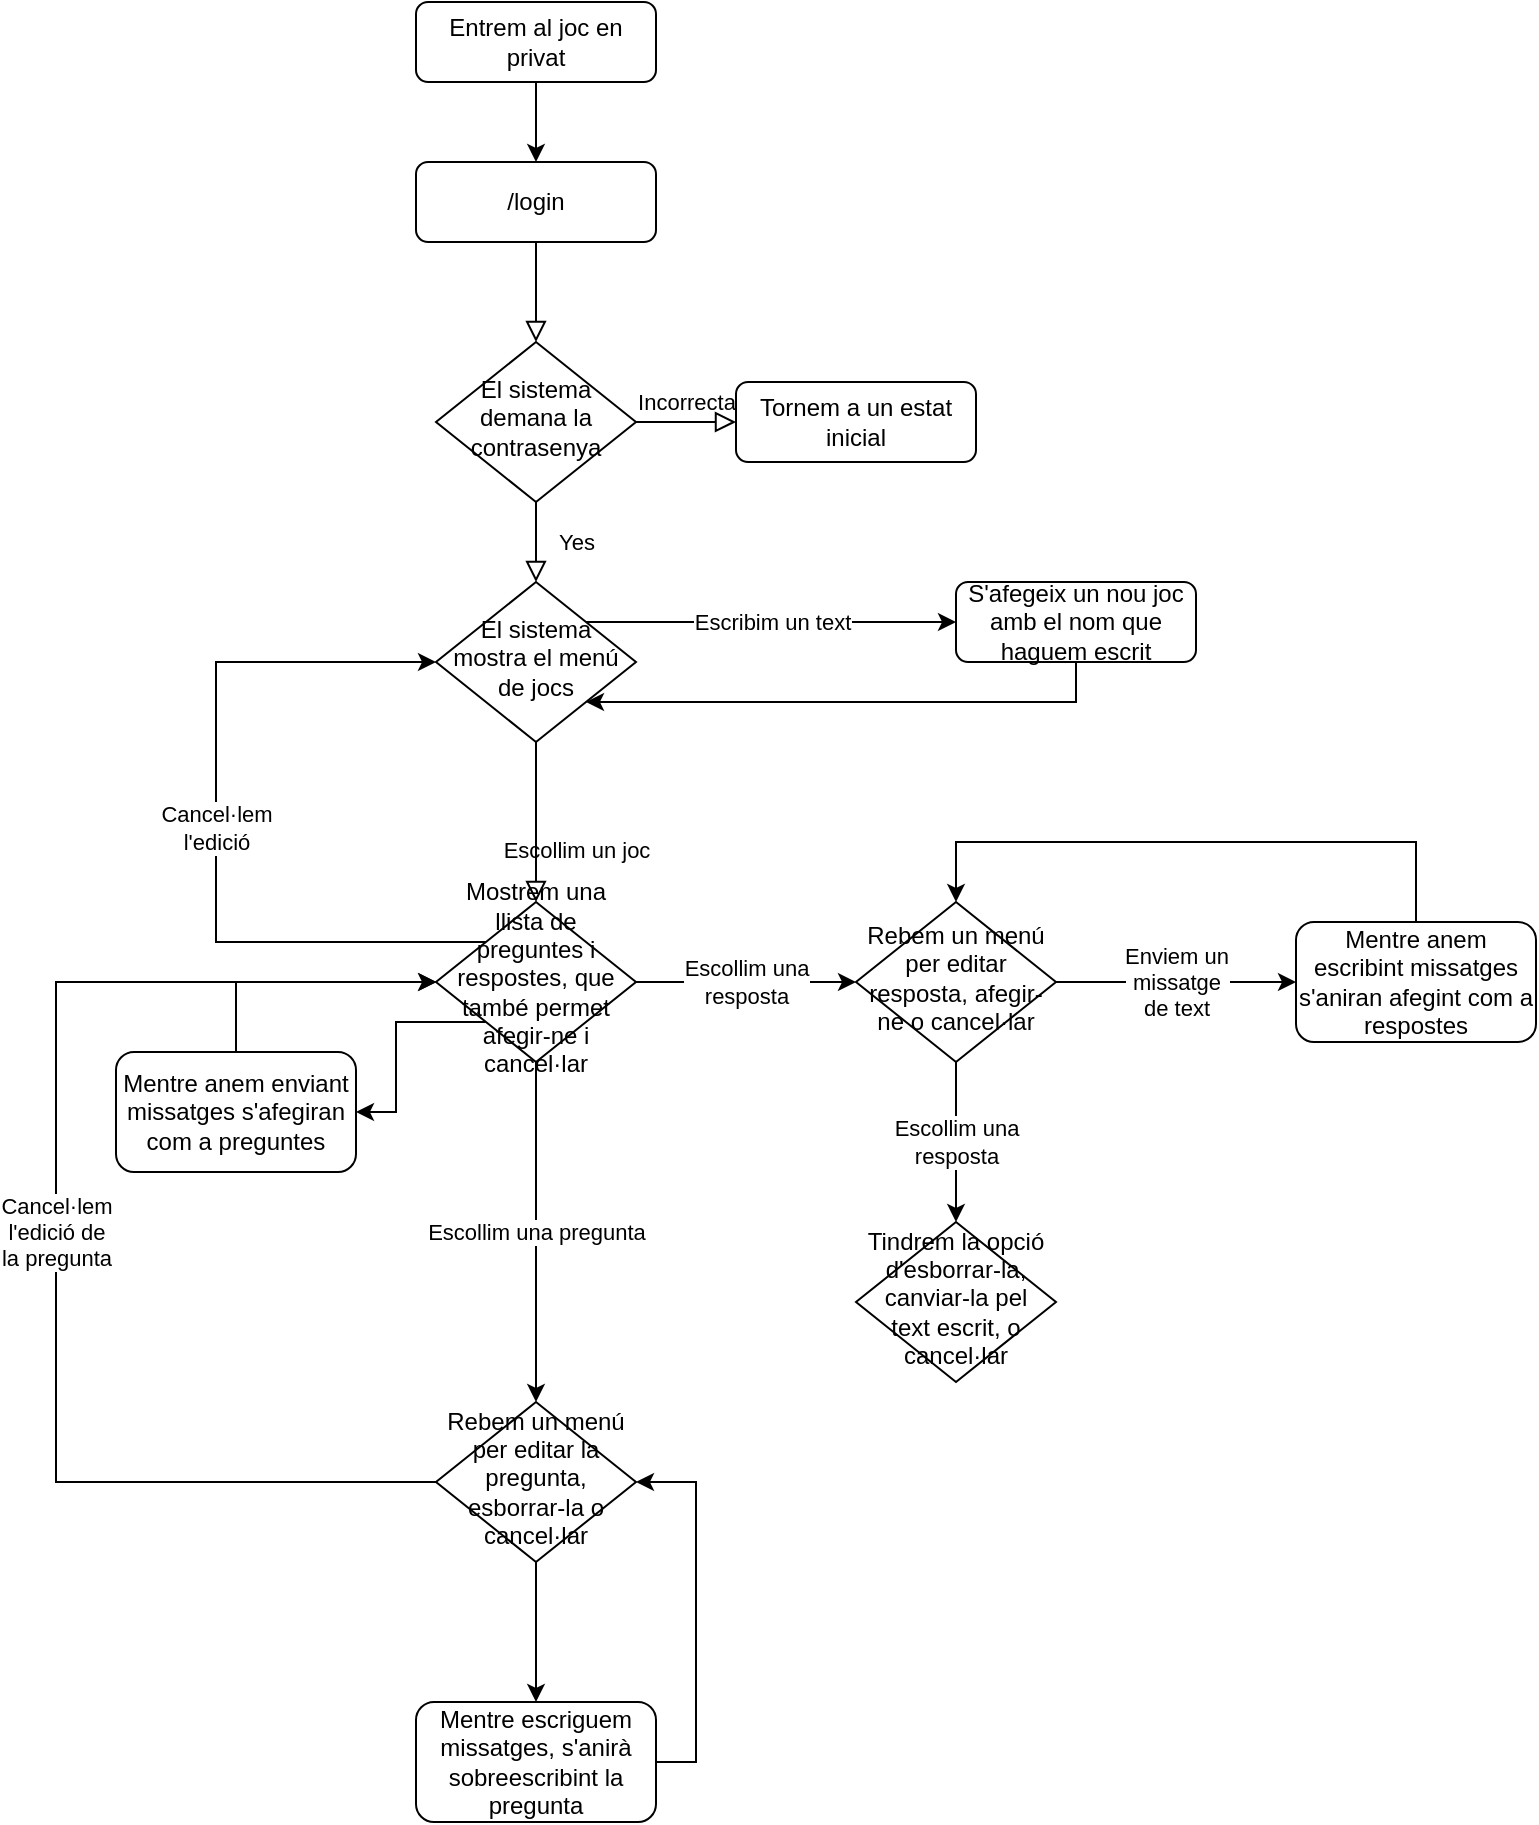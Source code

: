 <mxfile version="14.5.1" type="device"><diagram id="C5RBs43oDa-KdzZeNtuy" name="Page-1"><mxGraphModel dx="1102" dy="791" grid="1" gridSize="10" guides="1" tooltips="1" connect="1" arrows="1" fold="1" page="1" pageScale="1" pageWidth="827" pageHeight="1169" math="0" shadow="0"><root><mxCell id="WIyWlLk6GJQsqaUBKTNV-0"/><mxCell id="WIyWlLk6GJQsqaUBKTNV-1" parent="WIyWlLk6GJQsqaUBKTNV-0"/><mxCell id="WIyWlLk6GJQsqaUBKTNV-2" value="" style="rounded=0;html=1;jettySize=auto;orthogonalLoop=1;fontSize=11;endArrow=block;endFill=0;endSize=8;strokeWidth=1;shadow=0;labelBackgroundColor=none;edgeStyle=orthogonalEdgeStyle;" parent="WIyWlLk6GJQsqaUBKTNV-1" source="WIyWlLk6GJQsqaUBKTNV-3" target="WIyWlLk6GJQsqaUBKTNV-6" edge="1"><mxGeometry relative="1" as="geometry"/></mxCell><mxCell id="WIyWlLk6GJQsqaUBKTNV-3" value="/login" style="rounded=1;whiteSpace=wrap;html=1;fontSize=12;glass=0;strokeWidth=1;shadow=0;" parent="WIyWlLk6GJQsqaUBKTNV-1" vertex="1"><mxGeometry x="250" y="90" width="120" height="40" as="geometry"/></mxCell><mxCell id="WIyWlLk6GJQsqaUBKTNV-4" value="Yes" style="rounded=0;html=1;jettySize=auto;orthogonalLoop=1;fontSize=11;endArrow=block;endFill=0;endSize=8;strokeWidth=1;shadow=0;labelBackgroundColor=none;edgeStyle=orthogonalEdgeStyle;" parent="WIyWlLk6GJQsqaUBKTNV-1" source="WIyWlLk6GJQsqaUBKTNV-6" target="WIyWlLk6GJQsqaUBKTNV-10" edge="1"><mxGeometry y="20" relative="1" as="geometry"><mxPoint as="offset"/></mxGeometry></mxCell><mxCell id="WIyWlLk6GJQsqaUBKTNV-5" value="Incorrecta" style="edgeStyle=orthogonalEdgeStyle;rounded=0;html=1;jettySize=auto;orthogonalLoop=1;fontSize=11;endArrow=block;endFill=0;endSize=8;strokeWidth=1;shadow=0;labelBackgroundColor=none;" parent="WIyWlLk6GJQsqaUBKTNV-1" source="WIyWlLk6GJQsqaUBKTNV-6" target="WIyWlLk6GJQsqaUBKTNV-7" edge="1"><mxGeometry y="10" relative="1" as="geometry"><mxPoint as="offset"/></mxGeometry></mxCell><mxCell id="WIyWlLk6GJQsqaUBKTNV-6" value="El sistema demana la contrasenya" style="rhombus;whiteSpace=wrap;html=1;shadow=0;fontFamily=Helvetica;fontSize=12;align=center;strokeWidth=1;spacing=6;spacingTop=-4;" parent="WIyWlLk6GJQsqaUBKTNV-1" vertex="1"><mxGeometry x="260" y="180" width="100" height="80" as="geometry"/></mxCell><mxCell id="WIyWlLk6GJQsqaUBKTNV-7" value="Tornem a un estat inicial" style="rounded=1;whiteSpace=wrap;html=1;fontSize=12;glass=0;strokeWidth=1;shadow=0;" parent="WIyWlLk6GJQsqaUBKTNV-1" vertex="1"><mxGeometry x="410" y="200" width="120" height="40" as="geometry"/></mxCell><mxCell id="WIyWlLk6GJQsqaUBKTNV-8" value="Escollim un joc" style="rounded=0;html=1;jettySize=auto;orthogonalLoop=1;fontSize=11;endArrow=block;endFill=0;endSize=8;strokeWidth=1;shadow=0;labelBackgroundColor=none;edgeStyle=orthogonalEdgeStyle;entryX=0.5;entryY=0;entryDx=0;entryDy=0;" parent="WIyWlLk6GJQsqaUBKTNV-1" source="WIyWlLk6GJQsqaUBKTNV-10" target="_BicHO0FleZjgRYjZWqe-2" edge="1"><mxGeometry x="0.333" y="20" relative="1" as="geometry"><mxPoint as="offset"/><mxPoint x="300" y="460" as="targetPoint"/></mxGeometry></mxCell><mxCell id="MmxuEDZ34B13x2VlT6IZ-1" value="Escribim un text" style="edgeStyle=orthogonalEdgeStyle;rounded=0;orthogonalLoop=1;jettySize=auto;html=1;exitX=1;exitY=0;exitDx=0;exitDy=0;entryX=0;entryY=0.5;entryDx=0;entryDy=0;" edge="1" parent="WIyWlLk6GJQsqaUBKTNV-1" source="WIyWlLk6GJQsqaUBKTNV-10" target="MmxuEDZ34B13x2VlT6IZ-0"><mxGeometry relative="1" as="geometry"/></mxCell><mxCell id="WIyWlLk6GJQsqaUBKTNV-10" value="El sistema mostra el menú de jocs" style="rhombus;whiteSpace=wrap;html=1;shadow=0;fontFamily=Helvetica;fontSize=12;align=center;strokeWidth=1;spacing=6;spacingTop=-4;" parent="WIyWlLk6GJQsqaUBKTNV-1" vertex="1"><mxGeometry x="260" y="300" width="100" height="80" as="geometry"/></mxCell><mxCell id="_BicHO0FleZjgRYjZWqe-1" style="edgeStyle=orthogonalEdgeStyle;rounded=0;orthogonalLoop=1;jettySize=auto;html=1;exitX=0.5;exitY=1;exitDx=0;exitDy=0;" parent="WIyWlLk6GJQsqaUBKTNV-1" source="_BicHO0FleZjgRYjZWqe-0" target="WIyWlLk6GJQsqaUBKTNV-3" edge="1"><mxGeometry relative="1" as="geometry"/></mxCell><mxCell id="_BicHO0FleZjgRYjZWqe-0" value="Entrem al joc en privat" style="rounded=1;whiteSpace=wrap;html=1;fontSize=12;glass=0;strokeWidth=1;shadow=0;" parent="WIyWlLk6GJQsqaUBKTNV-1" vertex="1"><mxGeometry x="250" y="10" width="120" height="40" as="geometry"/></mxCell><mxCell id="_BicHO0FleZjgRYjZWqe-7" value="Escollim una pregunta" style="edgeStyle=orthogonalEdgeStyle;rounded=0;orthogonalLoop=1;jettySize=auto;html=1;exitX=0.5;exitY=1;exitDx=0;exitDy=0;entryX=0.5;entryY=0;entryDx=0;entryDy=0;" parent="WIyWlLk6GJQsqaUBKTNV-1" source="_BicHO0FleZjgRYjZWqe-2" target="_BicHO0FleZjgRYjZWqe-6" edge="1"><mxGeometry relative="1" as="geometry"><mxPoint x="310" y="720" as="targetPoint"/></mxGeometry></mxCell><mxCell id="_BicHO0FleZjgRYjZWqe-10" value="Escollim una&lt;br&gt;resposta" style="edgeStyle=orthogonalEdgeStyle;rounded=0;orthogonalLoop=1;jettySize=auto;html=1;exitX=1;exitY=0.5;exitDx=0;exitDy=0;" parent="WIyWlLk6GJQsqaUBKTNV-1" source="_BicHO0FleZjgRYjZWqe-2" target="_BicHO0FleZjgRYjZWqe-9" edge="1"><mxGeometry relative="1" as="geometry"/></mxCell><mxCell id="_BicHO0FleZjgRYjZWqe-17" value="Cancel·lem&lt;br&gt;l'edició" style="edgeStyle=orthogonalEdgeStyle;rounded=0;orthogonalLoop=1;jettySize=auto;html=1;exitX=0;exitY=0;exitDx=0;exitDy=0;entryX=0;entryY=0.5;entryDx=0;entryDy=0;" parent="WIyWlLk6GJQsqaUBKTNV-1" source="_BicHO0FleZjgRYjZWqe-2" target="WIyWlLk6GJQsqaUBKTNV-10" edge="1"><mxGeometry relative="1" as="geometry"><Array as="points"><mxPoint x="150" y="480"/><mxPoint x="150" y="340"/></Array></mxGeometry></mxCell><mxCell id="_BicHO0FleZjgRYjZWqe-20" style="edgeStyle=orthogonalEdgeStyle;rounded=0;orthogonalLoop=1;jettySize=auto;html=1;exitX=0;exitY=1;exitDx=0;exitDy=0;entryX=1;entryY=0.5;entryDx=0;entryDy=0;" parent="WIyWlLk6GJQsqaUBKTNV-1" source="_BicHO0FleZjgRYjZWqe-2" target="_BicHO0FleZjgRYjZWqe-19" edge="1"><mxGeometry relative="1" as="geometry"/></mxCell><mxCell id="_BicHO0FleZjgRYjZWqe-2" value="Mostrem una llista de preguntes i respostes, que també permet afegir-ne i cancel·lar" style="rhombus;whiteSpace=wrap;html=1;shadow=0;fontFamily=Helvetica;fontSize=12;align=center;strokeWidth=1;spacing=6;spacingTop=-4;" parent="WIyWlLk6GJQsqaUBKTNV-1" vertex="1"><mxGeometry x="260" y="460" width="100" height="80" as="geometry"/></mxCell><mxCell id="_BicHO0FleZjgRYjZWqe-22" value="Cancel·lem&lt;br&gt;l'edició de&lt;br&gt;la pregunta" style="edgeStyle=orthogonalEdgeStyle;rounded=0;orthogonalLoop=1;jettySize=auto;html=1;exitX=0;exitY=0.5;exitDx=0;exitDy=0;" parent="WIyWlLk6GJQsqaUBKTNV-1" source="_BicHO0FleZjgRYjZWqe-6" edge="1"><mxGeometry relative="1" as="geometry"><mxPoint x="260.286" y="500" as="targetPoint"/><Array as="points"><mxPoint x="70" y="750"/><mxPoint x="70" y="500"/></Array></mxGeometry></mxCell><mxCell id="_BicHO0FleZjgRYjZWqe-25" style="edgeStyle=orthogonalEdgeStyle;rounded=0;orthogonalLoop=1;jettySize=auto;html=1;exitX=0.5;exitY=1;exitDx=0;exitDy=0;" parent="WIyWlLk6GJQsqaUBKTNV-1" source="_BicHO0FleZjgRYjZWqe-6" target="_BicHO0FleZjgRYjZWqe-24" edge="1"><mxGeometry relative="1" as="geometry"/></mxCell><mxCell id="_BicHO0FleZjgRYjZWqe-6" value="Rebem un menú per editar la pregunta, esborrar-la o cancel·lar" style="rhombus;whiteSpace=wrap;html=1;shadow=0;fontFamily=Helvetica;fontSize=12;align=center;strokeWidth=1;spacing=6;spacingTop=-4;" parent="WIyWlLk6GJQsqaUBKTNV-1" vertex="1"><mxGeometry x="260" y="710" width="100" height="80" as="geometry"/></mxCell><mxCell id="_BicHO0FleZjgRYjZWqe-13" value="Enviem un&lt;br&gt;missatge&lt;br&gt;de text" style="edgeStyle=orthogonalEdgeStyle;rounded=0;orthogonalLoop=1;jettySize=auto;html=1;exitX=1;exitY=0.5;exitDx=0;exitDy=0;entryX=0;entryY=0.5;entryDx=0;entryDy=0;" parent="WIyWlLk6GJQsqaUBKTNV-1" source="_BicHO0FleZjgRYjZWqe-9" target="_BicHO0FleZjgRYjZWqe-12" edge="1"><mxGeometry relative="1" as="geometry"/></mxCell><mxCell id="_BicHO0FleZjgRYjZWqe-16" value="Escollim una&lt;br&gt;resposta" style="edgeStyle=orthogonalEdgeStyle;rounded=0;orthogonalLoop=1;jettySize=auto;html=1;exitX=0.5;exitY=1;exitDx=0;exitDy=0;entryX=0.5;entryY=0;entryDx=0;entryDy=0;" parent="WIyWlLk6GJQsqaUBKTNV-1" source="_BicHO0FleZjgRYjZWqe-9" target="_BicHO0FleZjgRYjZWqe-15" edge="1"><mxGeometry relative="1" as="geometry"/></mxCell><mxCell id="_BicHO0FleZjgRYjZWqe-9" value="Rebem un menú per editar resposta, afegir-ne o cancel·lar" style="rhombus;whiteSpace=wrap;html=1;shadow=0;fontFamily=Helvetica;fontSize=12;align=center;strokeWidth=1;spacing=6;spacingTop=-4;" parent="WIyWlLk6GJQsqaUBKTNV-1" vertex="1"><mxGeometry x="470" y="460" width="100" height="80" as="geometry"/></mxCell><mxCell id="_BicHO0FleZjgRYjZWqe-14" style="edgeStyle=orthogonalEdgeStyle;rounded=0;orthogonalLoop=1;jettySize=auto;html=1;exitX=0.5;exitY=0;exitDx=0;exitDy=0;entryX=0.5;entryY=0;entryDx=0;entryDy=0;" parent="WIyWlLk6GJQsqaUBKTNV-1" source="_BicHO0FleZjgRYjZWqe-12" target="_BicHO0FleZjgRYjZWqe-9" edge="1"><mxGeometry relative="1" as="geometry"><Array as="points"><mxPoint x="750" y="430"/><mxPoint x="520" y="430"/></Array></mxGeometry></mxCell><mxCell id="_BicHO0FleZjgRYjZWqe-12" value="Mentre anem escribint missatges s'aniran afegint com a respostes" style="rounded=1;whiteSpace=wrap;html=1;" parent="WIyWlLk6GJQsqaUBKTNV-1" vertex="1"><mxGeometry x="690" y="470" width="120" height="60" as="geometry"/></mxCell><mxCell id="_BicHO0FleZjgRYjZWqe-15" value="Tindrem la opció d'esborrar-la, canviar-la pel text escrit, o cancel·lar" style="rhombus;whiteSpace=wrap;html=1;shadow=0;fontFamily=Helvetica;fontSize=12;align=center;strokeWidth=1;spacing=6;spacingTop=-4;" parent="WIyWlLk6GJQsqaUBKTNV-1" vertex="1"><mxGeometry x="470" y="620" width="100" height="80" as="geometry"/></mxCell><mxCell id="_BicHO0FleZjgRYjZWqe-21" style="edgeStyle=orthogonalEdgeStyle;rounded=0;orthogonalLoop=1;jettySize=auto;html=1;exitX=0.5;exitY=0;exitDx=0;exitDy=0;entryX=0;entryY=0.5;entryDx=0;entryDy=0;" parent="WIyWlLk6GJQsqaUBKTNV-1" source="_BicHO0FleZjgRYjZWqe-19" target="_BicHO0FleZjgRYjZWqe-2" edge="1"><mxGeometry relative="1" as="geometry"/></mxCell><mxCell id="_BicHO0FleZjgRYjZWqe-19" value="Mentre anem enviant missatges s'afegiran com a preguntes" style="rounded=1;whiteSpace=wrap;html=1;" parent="WIyWlLk6GJQsqaUBKTNV-1" vertex="1"><mxGeometry x="100" y="535" width="120" height="60" as="geometry"/></mxCell><mxCell id="_BicHO0FleZjgRYjZWqe-26" style="edgeStyle=orthogonalEdgeStyle;rounded=0;orthogonalLoop=1;jettySize=auto;html=1;exitX=1;exitY=0.5;exitDx=0;exitDy=0;entryX=1;entryY=0.5;entryDx=0;entryDy=0;" parent="WIyWlLk6GJQsqaUBKTNV-1" source="_BicHO0FleZjgRYjZWqe-24" target="_BicHO0FleZjgRYjZWqe-6" edge="1"><mxGeometry relative="1" as="geometry"/></mxCell><mxCell id="_BicHO0FleZjgRYjZWqe-24" value="Mentre escriguem missatges, s'anirà sobreescribint la pregunta" style="rounded=1;whiteSpace=wrap;html=1;" parent="WIyWlLk6GJQsqaUBKTNV-1" vertex="1"><mxGeometry x="250" y="860" width="120" height="60" as="geometry"/></mxCell><mxCell id="MmxuEDZ34B13x2VlT6IZ-2" style="edgeStyle=orthogonalEdgeStyle;rounded=0;orthogonalLoop=1;jettySize=auto;html=1;exitX=0.5;exitY=1;exitDx=0;exitDy=0;entryX=1;entryY=1;entryDx=0;entryDy=0;" edge="1" parent="WIyWlLk6GJQsqaUBKTNV-1" source="MmxuEDZ34B13x2VlT6IZ-0" target="WIyWlLk6GJQsqaUBKTNV-10"><mxGeometry relative="1" as="geometry"/></mxCell><mxCell id="MmxuEDZ34B13x2VlT6IZ-0" value="S'afegeix un nou joc amb el nom que haguem escrit" style="rounded=1;whiteSpace=wrap;html=1;fontSize=12;glass=0;strokeWidth=1;shadow=0;" vertex="1" parent="WIyWlLk6GJQsqaUBKTNV-1"><mxGeometry x="520" y="300" width="120" height="40" as="geometry"/></mxCell></root></mxGraphModel></diagram></mxfile>